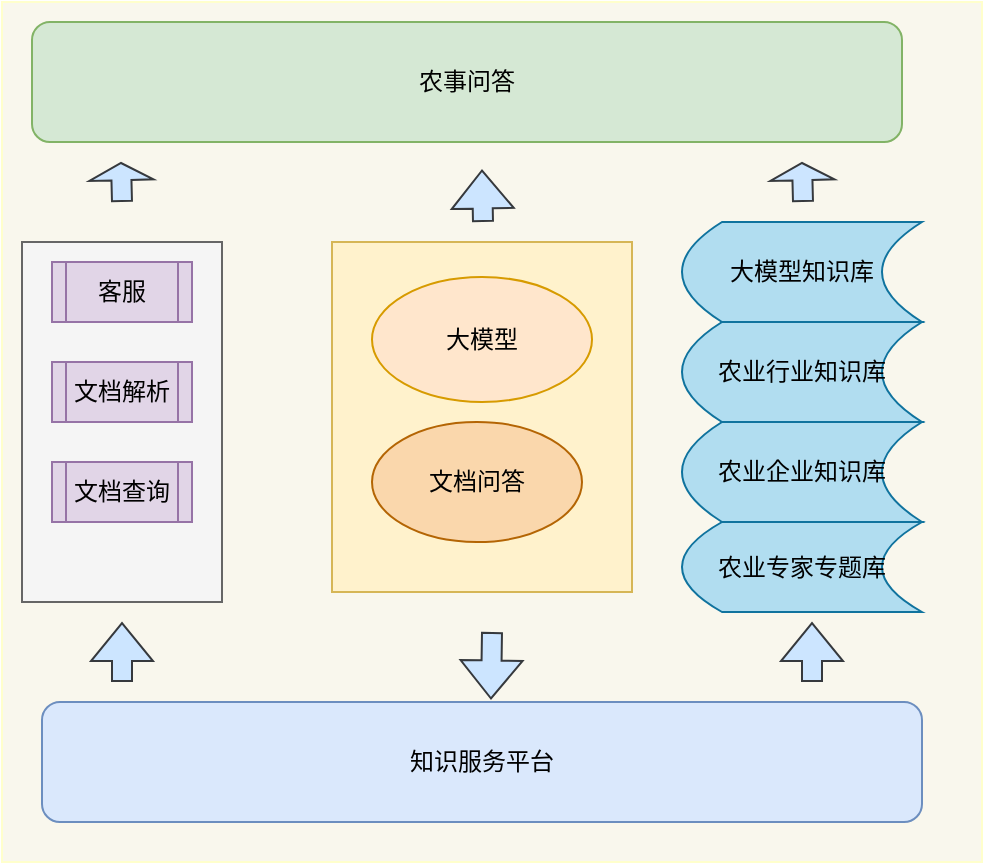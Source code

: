 <mxfile version="22.1.16" type="github">
  <diagram name="第 1 页" id="ey0noMueDYD_QGQC2phM">
    <mxGraphModel dx="1050" dy="594" grid="1" gridSize="10" guides="1" tooltips="1" connect="1" arrows="1" fold="1" page="1" pageScale="1" pageWidth="827" pageHeight="1169" math="0" shadow="0">
      <root>
        <mxCell id="0" />
        <mxCell id="1" parent="0" />
        <mxCell id="pH-1CmdgA2L41Y-aD01S-30" value="" style="rounded=0;whiteSpace=wrap;html=1;fillColor=#f9f7ed;strokeColor=#FFFFCC;" vertex="1" parent="1">
          <mxGeometry x="210" y="130" width="490" height="430" as="geometry" />
        </mxCell>
        <mxCell id="pH-1CmdgA2L41Y-aD01S-27" value="" style="rounded=0;whiteSpace=wrap;html=1;fillColor=#fff2cc;strokeColor=#d6b656;" vertex="1" parent="1">
          <mxGeometry x="375" y="250" width="150" height="175" as="geometry" />
        </mxCell>
        <mxCell id="pH-1CmdgA2L41Y-aD01S-20" value="" style="rounded=0;whiteSpace=wrap;html=1;fillColor=#f5f5f5;strokeColor=#666666;fontColor=#333333;" vertex="1" parent="1">
          <mxGeometry x="220" y="250" width="100" height="180" as="geometry" />
        </mxCell>
        <mxCell id="pH-1CmdgA2L41Y-aD01S-5" value="农事问答" style="rounded=1;whiteSpace=wrap;html=1;fillColor=#d5e8d4;strokeColor=#82b366;" vertex="1" parent="1">
          <mxGeometry x="225" y="140" width="435" height="60" as="geometry" />
        </mxCell>
        <mxCell id="pH-1CmdgA2L41Y-aD01S-6" value="知识服务平台" style="rounded=1;whiteSpace=wrap;html=1;fillColor=#dae8fc;strokeColor=#6c8ebf;" vertex="1" parent="1">
          <mxGeometry x="230" y="480" width="440" height="60" as="geometry" />
        </mxCell>
        <mxCell id="pH-1CmdgA2L41Y-aD01S-13" value="" style="shape=flexArrow;endArrow=classic;html=1;rounded=0;fillColor=#cce5ff;strokeColor=#36393d;" edge="1" parent="1">
          <mxGeometry width="50" height="50" relative="1" as="geometry">
            <mxPoint x="450.5" y="240" as="sourcePoint" />
            <mxPoint x="450" y="213.75" as="targetPoint" />
          </mxGeometry>
        </mxCell>
        <mxCell id="pH-1CmdgA2L41Y-aD01S-14" value="大模型知识库" style="shape=dataStorage;whiteSpace=wrap;html=1;fixedSize=1;fillColor=#b1ddf0;strokeColor=#10739e;" vertex="1" parent="1">
          <mxGeometry x="550" y="240" width="120" height="50" as="geometry" />
        </mxCell>
        <mxCell id="pH-1CmdgA2L41Y-aD01S-15" value="客服" style="shape=process;whiteSpace=wrap;html=1;backgroundOutline=1;fillColor=#e1d5e7;strokeColor=#9673a6;" vertex="1" parent="1">
          <mxGeometry x="235" y="260" width="70" height="30" as="geometry" />
        </mxCell>
        <mxCell id="pH-1CmdgA2L41Y-aD01S-17" value="文档解析" style="shape=process;whiteSpace=wrap;html=1;backgroundOutline=1;fillColor=#e1d5e7;strokeColor=#9673a6;" vertex="1" parent="1">
          <mxGeometry x="235" y="310" width="70" height="30" as="geometry" />
        </mxCell>
        <mxCell id="pH-1CmdgA2L41Y-aD01S-18" value="文档查询" style="shape=process;whiteSpace=wrap;html=1;backgroundOutline=1;fillColor=#e1d5e7;strokeColor=#9673a6;" vertex="1" parent="1">
          <mxGeometry x="235" y="360" width="70" height="30" as="geometry" />
        </mxCell>
        <mxCell id="pH-1CmdgA2L41Y-aD01S-22" value="农业行业知识库" style="shape=dataStorage;whiteSpace=wrap;html=1;fixedSize=1;fillColor=#b1ddf0;strokeColor=#10739e;" vertex="1" parent="1">
          <mxGeometry x="550" y="290" width="120" height="50" as="geometry" />
        </mxCell>
        <mxCell id="pH-1CmdgA2L41Y-aD01S-23" value="农业企业知识库" style="shape=dataStorage;whiteSpace=wrap;html=1;fixedSize=1;fillColor=#b1ddf0;strokeColor=#10739e;" vertex="1" parent="1">
          <mxGeometry x="550" y="340" width="120" height="50" as="geometry" />
        </mxCell>
        <mxCell id="pH-1CmdgA2L41Y-aD01S-24" value="农业专家专题库" style="shape=dataStorage;whiteSpace=wrap;html=1;fixedSize=1;fillColor=#b1ddf0;strokeColor=#10739e;" vertex="1" parent="1">
          <mxGeometry x="550" y="390" width="120" height="45" as="geometry" />
        </mxCell>
        <mxCell id="pH-1CmdgA2L41Y-aD01S-9" value="大模型" style="ellipse;whiteSpace=wrap;html=1;fillColor=#ffe6cc;strokeColor=#d79b00;" vertex="1" parent="1">
          <mxGeometry x="395" y="267.5" width="110" height="62.5" as="geometry" />
        </mxCell>
        <mxCell id="pH-1CmdgA2L41Y-aD01S-8" value="文档问答" style="ellipse;whiteSpace=wrap;html=1;movable=1;resizable=1;rotatable=1;deletable=1;editable=1;locked=0;connectable=1;fillColor=#fad7ac;strokeColor=#b46504;" vertex="1" parent="1">
          <mxGeometry x="395" y="340" width="105" height="60" as="geometry" />
        </mxCell>
        <mxCell id="pH-1CmdgA2L41Y-aD01S-31" value="" style="shape=flexArrow;endArrow=classic;html=1;rounded=0;fillColor=#cce5ff;strokeColor=#36393d;" edge="1" parent="1">
          <mxGeometry width="50" height="50" relative="1" as="geometry">
            <mxPoint x="455" y="445" as="sourcePoint" />
            <mxPoint x="454.5" y="478.75" as="targetPoint" />
          </mxGeometry>
        </mxCell>
        <mxCell id="pH-1CmdgA2L41Y-aD01S-32" value="" style="shape=flexArrow;endArrow=classic;html=1;rounded=0;fillColor=#cce5ff;strokeColor=#36393d;" edge="1" parent="1">
          <mxGeometry width="50" height="50" relative="1" as="geometry">
            <mxPoint x="270" y="470" as="sourcePoint" />
            <mxPoint x="270" y="440" as="targetPoint" />
          </mxGeometry>
        </mxCell>
        <mxCell id="pH-1CmdgA2L41Y-aD01S-33" value="" style="shape=flexArrow;endArrow=classic;html=1;rounded=0;fillColor=#cce5ff;strokeColor=#36393d;" edge="1" parent="1">
          <mxGeometry width="50" height="50" relative="1" as="geometry">
            <mxPoint x="615" y="470" as="sourcePoint" />
            <mxPoint x="615" y="440" as="targetPoint" />
          </mxGeometry>
        </mxCell>
        <mxCell id="pH-1CmdgA2L41Y-aD01S-34" value="" style="shape=flexArrow;endArrow=classic;html=1;rounded=0;fillColor=#cce5ff;strokeColor=#36393d;endWidth=21;endSize=2.53;" edge="1" parent="1">
          <mxGeometry width="50" height="50" relative="1" as="geometry">
            <mxPoint x="270" y="230" as="sourcePoint" />
            <mxPoint x="269.5" y="210" as="targetPoint" />
          </mxGeometry>
        </mxCell>
        <mxCell id="pH-1CmdgA2L41Y-aD01S-35" value="" style="shape=flexArrow;endArrow=classic;html=1;rounded=0;fillColor=#cce5ff;strokeColor=#36393d;endWidth=21;endSize=2.53;" edge="1" parent="1">
          <mxGeometry width="50" height="50" relative="1" as="geometry">
            <mxPoint x="610.5" y="230" as="sourcePoint" />
            <mxPoint x="610" y="210" as="targetPoint" />
          </mxGeometry>
        </mxCell>
      </root>
    </mxGraphModel>
  </diagram>
</mxfile>
